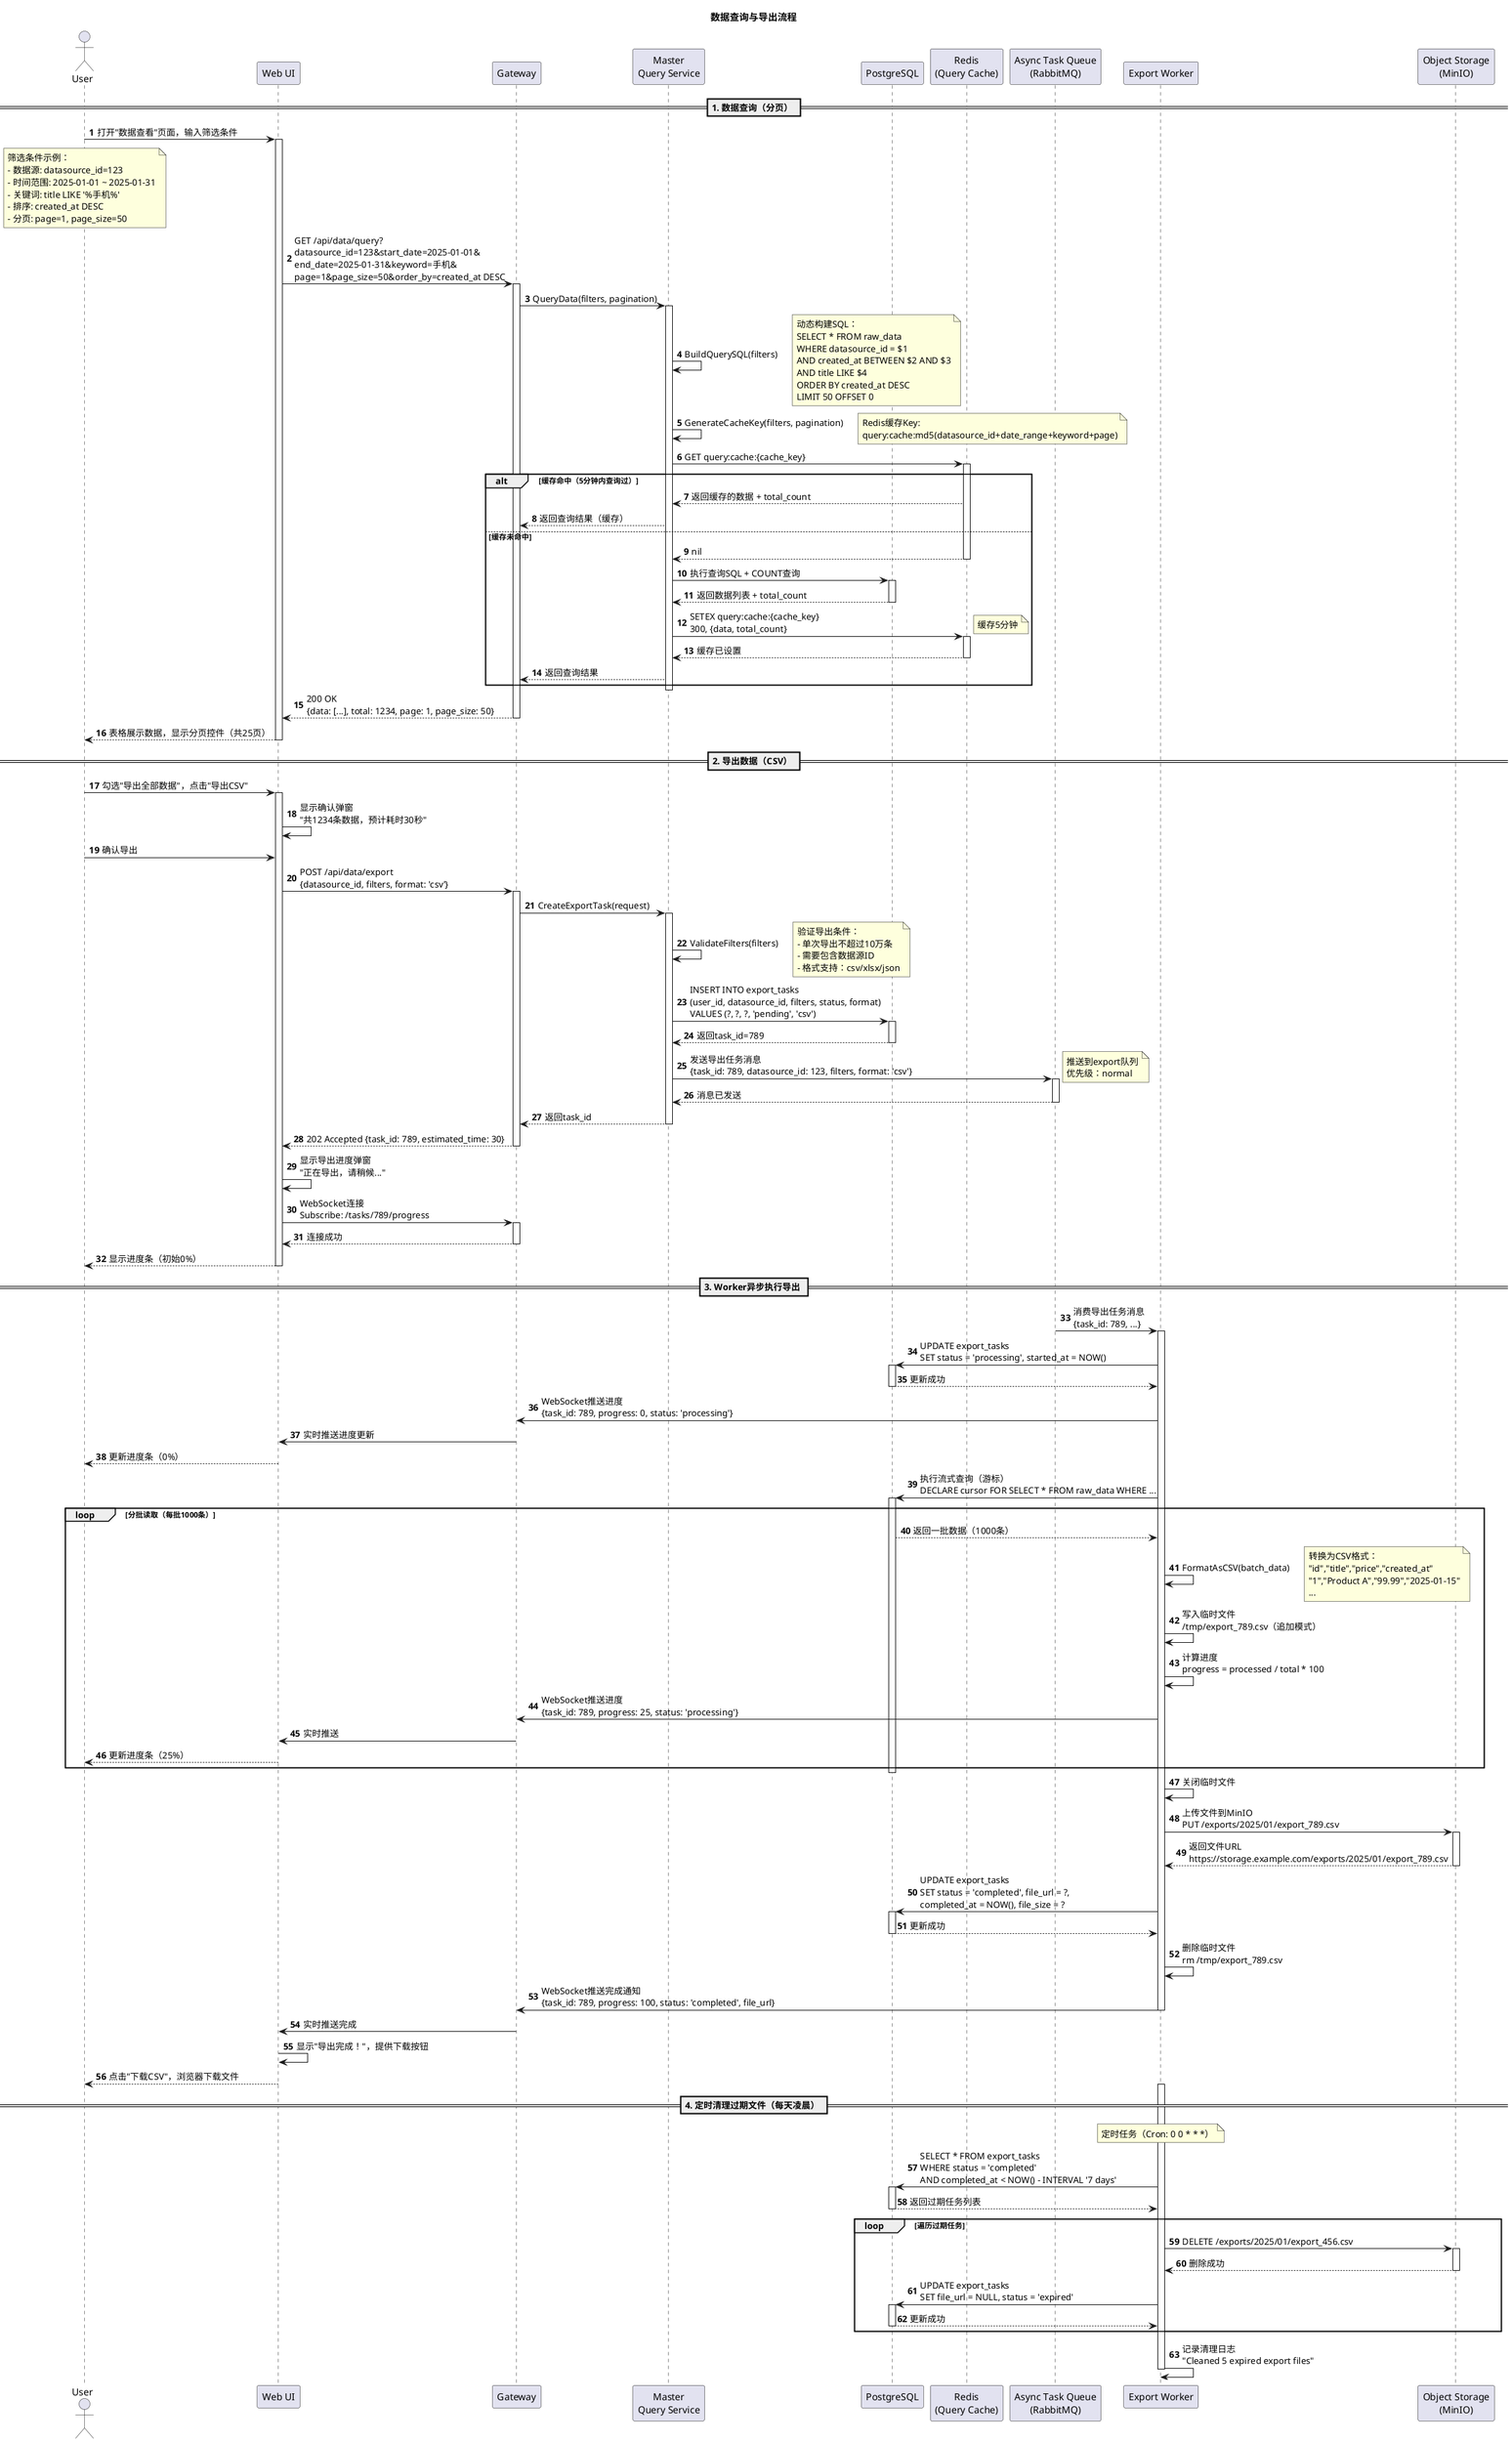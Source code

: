 @startuml
title 数据查询与导出流程

autonumber

actor User as user
participant "Web UI" as ui
participant "Gateway" as gateway
participant "Master\nQuery Service" as query
participant "PostgreSQL" as db
participant "Redis\n(Query Cache)" as redis
participant "Async Task Queue\n(RabbitMQ)" as mq
participant "Export Worker" as worker
participant "Object Storage\n(MinIO)" as storage

== 1. 数据查询（分页） ==

user -> ui: 打开"数据查看"页面，输入筛选条件
activate ui

note over user
  筛选条件示例：
  - 数据源: datasource_id=123
  - 时间范围: 2025-01-01 ~ 2025-01-31
  - 关键词: title LIKE '%手机%'
  - 排序: created_at DESC
  - 分页: page=1, page_size=50
end note

ui -> gateway: GET /api/data/query?\ndatasource_id=123&start_date=2025-01-01&\nend_date=2025-01-31&keyword=手机&\npage=1&page_size=50&order_by=created_at DESC
activate gateway

gateway -> query: QueryData(filters, pagination)
activate query

query -> query: BuildQuerySQL(filters)
note right
  动态构建SQL：
  SELECT * FROM raw_data
  WHERE datasource_id = $1
  AND created_at BETWEEN $2 AND $3
  AND title LIKE $4
  ORDER BY created_at DESC
  LIMIT 50 OFFSET 0
end note

query -> query: GenerateCacheKey(filters, pagination)
note right
  Redis缓存Key:
  query:cache:md5(datasource_id+date_range+keyword+page)
end note

query -> redis: GET query:cache:{cache_key}
activate redis

alt 缓存命中（5分钟内查询过）
    redis --> query: 返回缓存的数据 + total_count
    query --> gateway: 返回查询结果（缓存）
else 缓存未命中
    redis --> query: nil
    deactivate redis

    query -> db: 执行查询SQL + COUNT查询
    activate db
    db --> query: 返回数据列表 + total_count
    deactivate db

    query -> redis: SETEX query:cache:{cache_key}\n300, {data, total_count}
    activate redis
    note right: 缓存5分钟
    redis --> query: 缓存已设置
    deactivate redis

    query --> gateway: 返回查询结果
end

deactivate query

gateway --> ui: 200 OK\n{data: [...], total: 1234, page: 1, page_size: 50}
deactivate gateway

ui --> user: 表格展示数据，显示分页控件（共25页）
deactivate ui

== 2. 导出数据（CSV） ==

user -> ui: 勾选"导出全部数据"，点击"导出CSV"
activate ui

ui -> ui: 显示确认弹窗\n"共1234条数据，预计耗时30秒"
user -> ui: 确认导出

ui -> gateway: POST /api/data/export\n{datasource_id, filters, format: 'csv'}
activate gateway

gateway -> query: CreateExportTask(request)
activate query

query -> query: ValidateFilters(filters)
note right
  验证导出条件：
  - 单次导出不超过10万条
  - 需要包含数据源ID
  - 格式支持：csv/xlsx/json
end note

query -> db: INSERT INTO export_tasks\n(user_id, datasource_id, filters, status, format)\nVALUES (?, ?, ?, 'pending', 'csv')
activate db
db --> query: 返回task_id=789
deactivate db

query -> mq: 发送导出任务消息\n{task_id: 789, datasource_id: 123, filters, format: 'csv'}
activate mq
note right
  推送到export队列
  优先级：normal
end note
mq --> query: 消息已发送
deactivate mq

query --> gateway: 返回task_id
deactivate query

gateway --> ui: 202 Accepted {task_id: 789, estimated_time: 30}
deactivate gateway

ui -> ui: 显示导出进度弹窗\n"正在导出，请稍候..."
ui -> gateway: WebSocket连接\nSubscribe: /tasks/789/progress
activate gateway
gateway --> ui: 连接成功
deactivate gateway

ui --> user: 显示进度条（初始0%）
deactivate ui

== 3. Worker异步执行导出 ==

mq -> worker: 消费导出任务消息\n{task_id: 789, ...}
activate worker

worker -> db: UPDATE export_tasks\nSET status = 'processing', started_at = NOW()
activate db
db --> worker: 更新成功
deactivate db

worker -> gateway: WebSocket推送进度\n{task_id: 789, progress: 0, status: 'processing'}
gateway -> ui: 实时推送进度更新
ui --> user: 更新进度条（0%）

worker -> db: 执行流式查询（游标）\nDECLARE cursor FOR SELECT * FROM raw_data WHERE ...
activate db

loop 分批读取（每批1000条）
    db --> worker: 返回一批数据（1000条）

    worker -> worker: FormatAsCSV(batch_data)
    note right
      转换为CSV格式：
      "id","title","price","created_at"
      "1","Product A","99.99","2025-01-15"
      ...
    end note

    worker -> worker: 写入临时文件\n/tmp/export_789.csv（追加模式）

    worker -> worker: 计算进度\nprogress = processed / total * 100

    worker -> gateway: WebSocket推送进度\n{task_id: 789, progress: 25, status: 'processing'}
    gateway -> ui: 实时推送
    ui --> user: 更新进度条（25%）
end

deactivate db

worker -> worker: 关闭临时文件

worker -> storage: 上传文件到MinIO\nPUT /exports/2025/01/export_789.csv
activate storage
storage --> worker: 返回文件URL\nhttps://storage.example.com/exports/2025/01/export_789.csv
deactivate storage

worker -> db: UPDATE export_tasks\nSET status = 'completed', file_url = ?, \ncompleted_at = NOW(), file_size = ?
activate db
db --> worker: 更新成功
deactivate db

worker -> worker: 删除临时文件\nrm /tmp/export_789.csv

worker -> gateway: WebSocket推送完成通知\n{task_id: 789, progress: 100, status: 'completed', file_url}
deactivate worker

gateway -> ui: 实时推送完成
ui -> ui: 显示"导出完成！"，提供下载按钮
ui --> user: 点击"下载CSV"，浏览器下载文件

== 4. 定时清理过期文件（每天凌晨） ==

note over worker: 定时任务（Cron: 0 0 * * *）

activate worker
worker -> db: SELECT * FROM export_tasks\nWHERE status = 'completed'\nAND completed_at < NOW() - INTERVAL '7 days'
activate db
db --> worker: 返回过期任务列表
deactivate db

loop 遍历过期任务
    worker -> storage: DELETE /exports/2025/01/export_456.csv
    activate storage
    storage --> worker: 删除成功
    deactivate storage

    worker -> db: UPDATE export_tasks\nSET file_url = NULL, status = 'expired'
    activate db
    db --> worker: 更新成功
    deactivate db
end

worker -> worker: 记录清理日志\n"Cleaned 5 expired export files"
deactivate worker

@enduml
